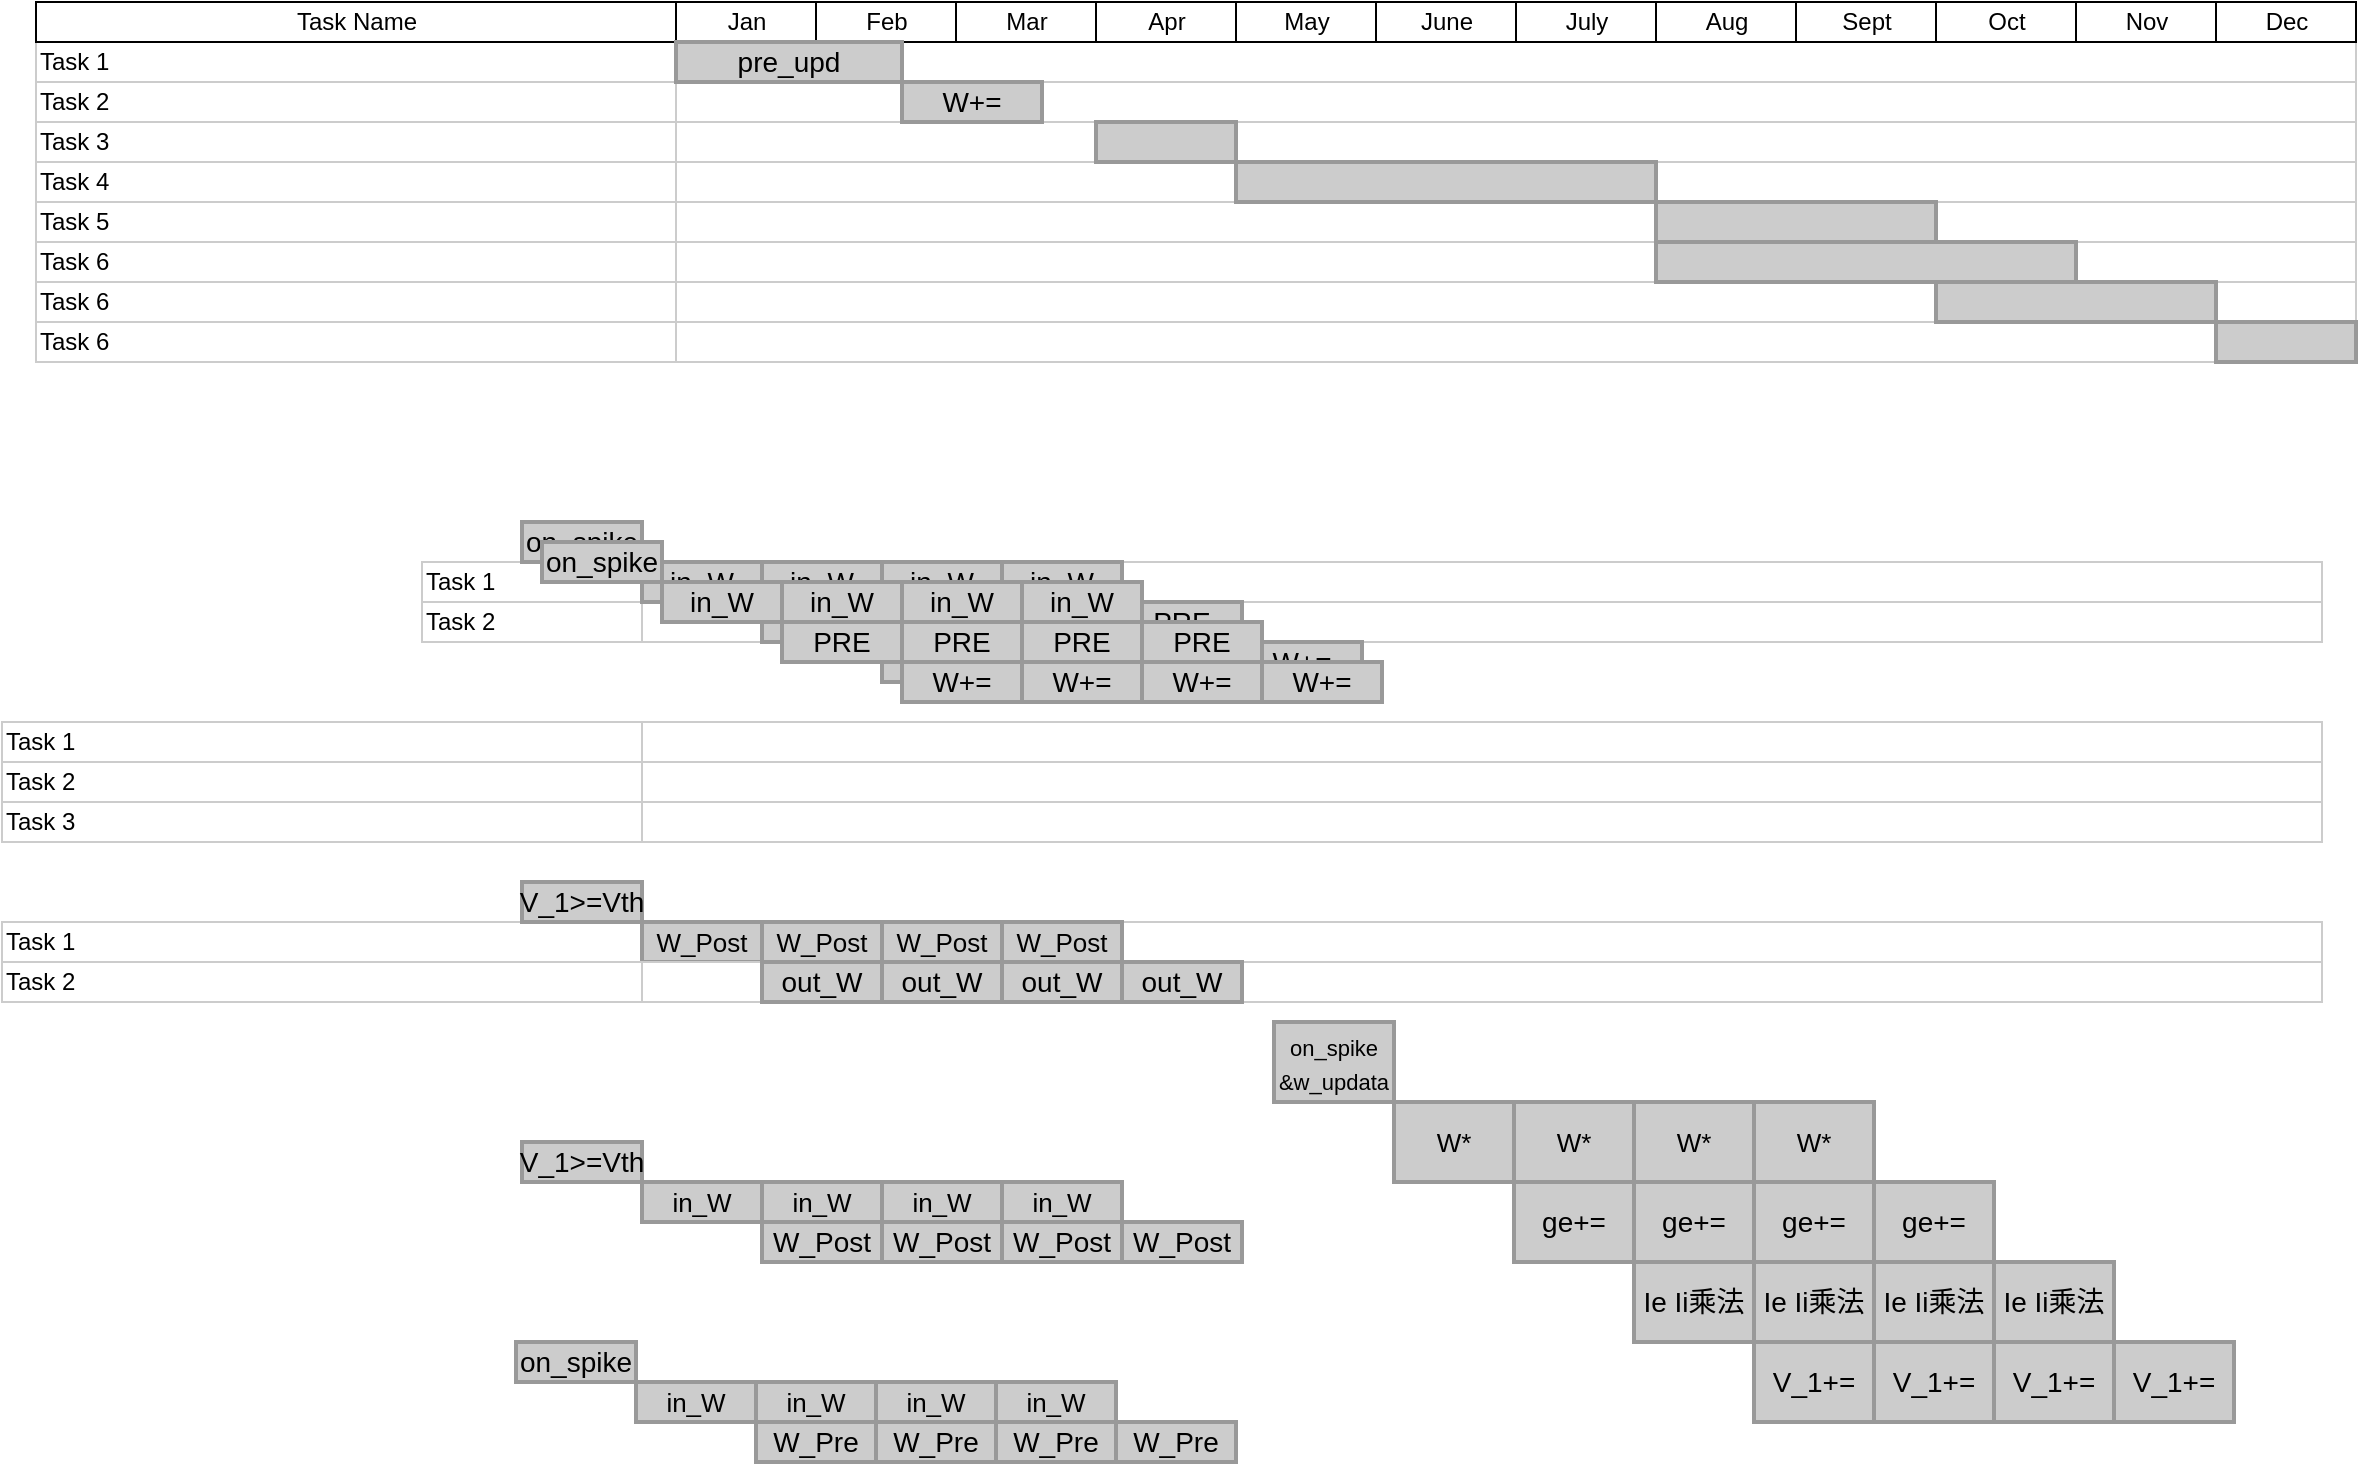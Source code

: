 <mxfile version="21.1.1" type="github">
  <diagram name="Page-1" id="fc2ac565-0d4e-3f0d-88b0-a54af1634ed7">
    <mxGraphModel dx="1017" dy="572" grid="1" gridSize="10" guides="1" tooltips="1" connect="0" arrows="1" fold="1" page="1" pageScale="1.5" pageWidth="1169" pageHeight="827" background="none" math="0" shadow="0">
      <root>
        <mxCell id="0" style=";html=1;" />
        <mxCell id="1" style=";html=1;" parent="0" />
        <mxCell id="75" value="Task 1" style="align=left;strokeColor=#CCCCCC;html=1;" parent="1" vertex="1">
          <mxGeometry x="297.0" y="150.0" width="320.0" height="20.0" as="geometry" />
        </mxCell>
        <mxCell id="80" value="Task 2" style="align=left;strokeColor=#CCCCCC;html=1;" parent="1" vertex="1">
          <mxGeometry x="297" y="170.0" width="320" height="20" as="geometry" />
        </mxCell>
        <mxCell id="85" value="Task 3" style="align=left;strokeColor=#CCCCCC;html=1;" parent="1" vertex="1">
          <mxGeometry x="297.0" y="190.0" width="320.0" height="20" as="geometry" />
        </mxCell>
        <mxCell id="90" value="Task 4" style="align=left;strokeColor=#CCCCCC;html=1;" parent="1" vertex="1">
          <mxGeometry x="297.0" y="210.0" width="320.0" height="20" as="geometry" />
        </mxCell>
        <mxCell id="95" value="Task 5" style="align=left;strokeColor=#CCCCCC;html=1;" parent="1" vertex="1">
          <mxGeometry x="297.0" y="230.0" width="320.0" height="20" as="geometry" />
        </mxCell>
        <mxCell id="100" value="Task 6" style="align=left;strokeColor=#CCCCCC;html=1;" parent="1" vertex="1">
          <mxGeometry x="297.0" y="250.0" width="320.0" height="20" as="geometry" />
        </mxCell>
        <mxCell id="2" value="Task Name" style="strokeWidth=1;fontStyle=0;html=1;" parent="1" vertex="1">
          <mxGeometry x="297" y="130" width="320" height="20" as="geometry" />
        </mxCell>
        <mxCell id="67c90442a009f359-289" value="Task 6" style="align=left;strokeColor=#CCCCCC;html=1;" parent="1" vertex="1">
          <mxGeometry x="297.0" y="270.0" width="320.0" height="20" as="geometry" />
        </mxCell>
        <mxCell id="67c90442a009f359-290" value="Task 6" style="align=left;strokeColor=#CCCCCC;html=1;" parent="1" vertex="1">
          <mxGeometry x="297.0" y="290.0" width="320.0" height="20" as="geometry" />
        </mxCell>
        <mxCell id="67c90442a009f359-291" value="" style="align=left;strokeColor=#CCCCCC;html=1;" parent="1" vertex="1">
          <mxGeometry x="617" y="150" width="840" height="20" as="geometry" />
        </mxCell>
        <mxCell id="4" value="Jan" style="strokeWidth=1;fontStyle=0;html=1;" parent="1" vertex="1">
          <mxGeometry x="617" y="130" width="70" height="20" as="geometry" />
        </mxCell>
        <mxCell id="67c90442a009f359-278" value="Feb" style="strokeWidth=1;fontStyle=0;html=1;" parent="1" vertex="1">
          <mxGeometry x="687" y="130" width="70" height="20" as="geometry" />
        </mxCell>
        <mxCell id="67c90442a009f359-279" value="Mar" style="strokeWidth=1;fontStyle=0;html=1;" parent="1" vertex="1">
          <mxGeometry x="757" y="130" width="70" height="20" as="geometry" />
        </mxCell>
        <mxCell id="67c90442a009f359-280" value="Apr" style="strokeWidth=1;fontStyle=0;html=1;" parent="1" vertex="1">
          <mxGeometry x="827" y="130" width="70" height="20" as="geometry" />
        </mxCell>
        <mxCell id="67c90442a009f359-281" value="May" style="strokeWidth=1;fontStyle=0;html=1;" parent="1" vertex="1">
          <mxGeometry x="897" y="130" width="70" height="20" as="geometry" />
        </mxCell>
        <mxCell id="67c90442a009f359-282" value="June" style="strokeWidth=1;fontStyle=0;html=1;" parent="1" vertex="1">
          <mxGeometry x="967" y="130" width="70" height="20" as="geometry" />
        </mxCell>
        <mxCell id="67c90442a009f359-283" value="July" style="strokeWidth=1;fontStyle=0;html=1;" parent="1" vertex="1">
          <mxGeometry x="1037" y="130" width="70" height="20" as="geometry" />
        </mxCell>
        <mxCell id="67c90442a009f359-284" value="Aug" style="strokeWidth=1;fontStyle=0;html=1;" parent="1" vertex="1">
          <mxGeometry x="1107" y="130" width="70" height="20" as="geometry" />
        </mxCell>
        <mxCell id="67c90442a009f359-285" value="Sept" style="strokeWidth=1;fontStyle=0;html=1;" parent="1" vertex="1">
          <mxGeometry x="1177" y="130" width="70" height="20" as="geometry" />
        </mxCell>
        <mxCell id="67c90442a009f359-286" value="Oct" style="strokeWidth=1;fontStyle=0;html=1;" parent="1" vertex="1">
          <mxGeometry x="1247" y="130" width="70" height="20" as="geometry" />
        </mxCell>
        <mxCell id="67c90442a009f359-287" value="Nov" style="strokeWidth=1;fontStyle=0;html=1;" parent="1" vertex="1">
          <mxGeometry x="1317" y="130" width="70" height="20" as="geometry" />
        </mxCell>
        <mxCell id="67c90442a009f359-288" value="Dec" style="strokeWidth=1;fontStyle=0;html=1;" parent="1" vertex="1">
          <mxGeometry x="1387" y="130" width="70" height="20" as="geometry" />
        </mxCell>
        <mxCell id="67c90442a009f359-292" value="" style="align=left;strokeColor=#CCCCCC;html=1;" parent="1" vertex="1">
          <mxGeometry x="617" y="170" width="840" height="20" as="geometry" />
        </mxCell>
        <mxCell id="67c90442a009f359-293" value="" style="align=left;strokeColor=#CCCCCC;html=1;" parent="1" vertex="1">
          <mxGeometry x="617" y="190" width="840" height="20" as="geometry" />
        </mxCell>
        <mxCell id="67c90442a009f359-294" value="" style="align=left;strokeColor=#CCCCCC;html=1;" parent="1" vertex="1">
          <mxGeometry x="617" y="210" width="840" height="20" as="geometry" />
        </mxCell>
        <mxCell id="67c90442a009f359-295" value="" style="align=left;strokeColor=#CCCCCC;html=1;" parent="1" vertex="1">
          <mxGeometry x="617" y="230" width="840" height="20" as="geometry" />
        </mxCell>
        <mxCell id="67c90442a009f359-296" value="" style="align=left;strokeColor=#CCCCCC;html=1;" parent="1" vertex="1">
          <mxGeometry x="617" y="250" width="840" height="20" as="geometry" />
        </mxCell>
        <mxCell id="67c90442a009f359-297" value="" style="align=left;strokeColor=#CCCCCC;html=1;" parent="1" vertex="1">
          <mxGeometry x="617" y="270" width="840" height="20" as="geometry" />
        </mxCell>
        <mxCell id="67c90442a009f359-298" value="" style="align=left;strokeColor=#CCCCCC;html=1;" parent="1" vertex="1">
          <mxGeometry x="617" y="290" width="840" height="20" as="geometry" />
        </mxCell>
        <mxCell id="67c90442a009f359-299" value="pre_upd" style="whiteSpace=wrap;html=1;strokeWidth=2;fillColor=#CCCCCC;gradientColor=none;fontSize=14;align=center;strokeColor=#999999;" parent="1" vertex="1">
          <mxGeometry x="617" y="150" width="113" height="20" as="geometry" />
        </mxCell>
        <mxCell id="67c90442a009f359-300" value="W+=" style="whiteSpace=wrap;html=1;strokeWidth=2;fillColor=#CCCCCC;gradientColor=none;fontSize=14;align=center;strokeColor=#999999;" parent="1" vertex="1">
          <mxGeometry x="730" y="170" width="70" height="20" as="geometry" />
        </mxCell>
        <mxCell id="67c90442a009f359-301" value="" style="whiteSpace=wrap;html=1;strokeWidth=2;fillColor=#CCCCCC;gradientColor=none;fontSize=14;align=center;strokeColor=#999999;" parent="1" vertex="1">
          <mxGeometry x="827" y="190" width="70" height="20" as="geometry" />
        </mxCell>
        <mxCell id="67c90442a009f359-302" value="" style="whiteSpace=wrap;html=1;strokeWidth=2;fillColor=#CCCCCC;gradientColor=none;fontSize=14;align=center;strokeColor=#999999;" parent="1" vertex="1">
          <mxGeometry x="897" y="210" width="210" height="20" as="geometry" />
        </mxCell>
        <mxCell id="67c90442a009f359-303" value="" style="whiteSpace=wrap;html=1;strokeWidth=2;fillColor=#CCCCCC;gradientColor=none;fontSize=14;align=center;strokeColor=#999999;" parent="1" vertex="1">
          <mxGeometry x="1107" y="230" width="140" height="20" as="geometry" />
        </mxCell>
        <mxCell id="67c90442a009f359-304" value="" style="whiteSpace=wrap;html=1;strokeWidth=2;fillColor=#CCCCCC;gradientColor=none;fontSize=14;align=center;strokeColor=#999999;" parent="1" vertex="1">
          <mxGeometry x="1107" y="250" width="210" height="20" as="geometry" />
        </mxCell>
        <mxCell id="67c90442a009f359-305" value="" style="whiteSpace=wrap;html=1;strokeWidth=2;fillColor=#CCCCCC;gradientColor=none;fontSize=14;align=center;strokeColor=#999999;" parent="1" vertex="1">
          <mxGeometry x="1247" y="270" width="140" height="20" as="geometry" />
        </mxCell>
        <mxCell id="67c90442a009f359-306" value="" style="whiteSpace=wrap;html=1;strokeWidth=2;fillColor=#CCCCCC;gradientColor=none;fontSize=14;align=center;strokeColor=#999999;" parent="1" vertex="1">
          <mxGeometry x="1387" y="290" width="70" height="20" as="geometry" />
        </mxCell>
        <mxCell id="31VXppEYrkeVyr3YHQmW-100" value="Task 1" style="align=left;strokeColor=#CCCCCC;html=1;" vertex="1" parent="1">
          <mxGeometry x="490" y="410" width="110" height="20" as="geometry" />
        </mxCell>
        <mxCell id="31VXppEYrkeVyr3YHQmW-101" value="Task 2" style="align=left;strokeColor=#CCCCCC;html=1;" vertex="1" parent="1">
          <mxGeometry x="490" y="430" width="110" height="20" as="geometry" />
        </mxCell>
        <mxCell id="31VXppEYrkeVyr3YHQmW-103" value="" style="align=left;strokeColor=#CCCCCC;html=1;" vertex="1" parent="1">
          <mxGeometry x="600" y="410" width="840" height="20" as="geometry" />
        </mxCell>
        <mxCell id="31VXppEYrkeVyr3YHQmW-116" value="" style="align=left;strokeColor=#CCCCCC;html=1;" vertex="1" parent="1">
          <mxGeometry x="600" y="430" width="840" height="20" as="geometry" />
        </mxCell>
        <mxCell id="31VXppEYrkeVyr3YHQmW-117" value="in_W" style="whiteSpace=wrap;html=1;strokeWidth=2;fillColor=#CCCCCC;gradientColor=none;fontSize=14;align=center;strokeColor=#999999;" vertex="1" parent="1">
          <mxGeometry x="600" y="410" width="60" height="20" as="geometry" />
        </mxCell>
        <mxCell id="31VXppEYrkeVyr3YHQmW-118" value="PRE" style="whiteSpace=wrap;html=1;strokeWidth=2;fillColor=#CCCCCC;gradientColor=none;fontSize=14;align=center;strokeColor=#999999;" vertex="1" parent="1">
          <mxGeometry x="660" y="430" width="60" height="20" as="geometry" />
        </mxCell>
        <mxCell id="31VXppEYrkeVyr3YHQmW-119" value="in_W" style="whiteSpace=wrap;html=1;strokeWidth=2;fillColor=#CCCCCC;gradientColor=none;fontSize=14;align=center;strokeColor=#999999;" vertex="1" parent="1">
          <mxGeometry x="660" y="410" width="60" height="20" as="geometry" />
        </mxCell>
        <mxCell id="31VXppEYrkeVyr3YHQmW-120" value="PRE" style="whiteSpace=wrap;html=1;strokeWidth=2;fillColor=#CCCCCC;gradientColor=none;fontSize=14;align=center;strokeColor=#999999;" vertex="1" parent="1">
          <mxGeometry x="720" y="430" width="60" height="20" as="geometry" />
        </mxCell>
        <mxCell id="31VXppEYrkeVyr3YHQmW-121" value="in_W" style="whiteSpace=wrap;html=1;strokeWidth=2;fillColor=#CCCCCC;gradientColor=none;fontSize=14;align=center;strokeColor=#999999;" vertex="1" parent="1">
          <mxGeometry x="720" y="410" width="60" height="20" as="geometry" />
        </mxCell>
        <mxCell id="31VXppEYrkeVyr3YHQmW-122" value="PRE" style="whiteSpace=wrap;html=1;strokeWidth=2;fillColor=#CCCCCC;gradientColor=none;fontSize=14;align=center;strokeColor=#999999;" vertex="1" parent="1">
          <mxGeometry x="780" y="430" width="60" height="20" as="geometry" />
        </mxCell>
        <mxCell id="31VXppEYrkeVyr3YHQmW-123" value="in_W" style="whiteSpace=wrap;html=1;strokeWidth=2;fillColor=#CCCCCC;gradientColor=none;fontSize=14;align=center;strokeColor=#999999;" vertex="1" parent="1">
          <mxGeometry x="780" y="410" width="60" height="20" as="geometry" />
        </mxCell>
        <mxCell id="31VXppEYrkeVyr3YHQmW-124" value="PRE" style="whiteSpace=wrap;html=1;strokeWidth=2;fillColor=#CCCCCC;gradientColor=none;fontSize=14;align=center;strokeColor=#999999;" vertex="1" parent="1">
          <mxGeometry x="840" y="430" width="60" height="20" as="geometry" />
        </mxCell>
        <mxCell id="31VXppEYrkeVyr3YHQmW-125" value="Task 1" style="align=left;strokeColor=#CCCCCC;html=1;" vertex="1" parent="1">
          <mxGeometry x="280.0" y="490.0" width="320.0" height="20.0" as="geometry" />
        </mxCell>
        <mxCell id="31VXppEYrkeVyr3YHQmW-126" value="Task 2" style="align=left;strokeColor=#CCCCCC;html=1;" vertex="1" parent="1">
          <mxGeometry x="280" y="510.0" width="320" height="20" as="geometry" />
        </mxCell>
        <mxCell id="31VXppEYrkeVyr3YHQmW-127" value="Task 3" style="align=left;strokeColor=#CCCCCC;html=1;" vertex="1" parent="1">
          <mxGeometry x="280.0" y="530.0" width="320.0" height="20" as="geometry" />
        </mxCell>
        <mxCell id="31VXppEYrkeVyr3YHQmW-128" value="" style="align=left;strokeColor=#CCCCCC;html=1;" vertex="1" parent="1">
          <mxGeometry x="600" y="490" width="840" height="20" as="geometry" />
        </mxCell>
        <mxCell id="31VXppEYrkeVyr3YHQmW-129" value="" style="align=left;strokeColor=#CCCCCC;html=1;" vertex="1" parent="1">
          <mxGeometry x="600" y="510" width="840" height="20" as="geometry" />
        </mxCell>
        <mxCell id="31VXppEYrkeVyr3YHQmW-130" value="" style="align=left;strokeColor=#CCCCCC;html=1;" vertex="1" parent="1">
          <mxGeometry x="600" y="530" width="840" height="20" as="geometry" />
        </mxCell>
        <mxCell id="31VXppEYrkeVyr3YHQmW-131" value="ge+=" style="whiteSpace=wrap;html=1;strokeWidth=2;fillColor=#CCCCCC;gradientColor=none;fontSize=14;align=center;strokeColor=#999999;" vertex="1" parent="1">
          <mxGeometry x="1036" y="720" width="60" height="40" as="geometry" />
        </mxCell>
        <mxCell id="31VXppEYrkeVyr3YHQmW-132" value="Ie Ii乘法" style="whiteSpace=wrap;html=1;strokeWidth=2;fillColor=#CCCCCC;gradientColor=none;fontSize=14;align=center;strokeColor=#999999;" vertex="1" parent="1">
          <mxGeometry x="1096" y="760" width="60" height="40" as="geometry" />
        </mxCell>
        <mxCell id="31VXppEYrkeVyr3YHQmW-133" value="V_1+=" style="whiteSpace=wrap;html=1;strokeWidth=2;fillColor=#CCCCCC;gradientColor=none;fontSize=14;align=center;strokeColor=#999999;" vertex="1" parent="1">
          <mxGeometry x="1156" y="800" width="60" height="40" as="geometry" />
        </mxCell>
        <mxCell id="31VXppEYrkeVyr3YHQmW-134" value="ge+=" style="whiteSpace=wrap;html=1;strokeWidth=2;fillColor=#CCCCCC;gradientColor=none;fontSize=14;align=center;strokeColor=#999999;" vertex="1" parent="1">
          <mxGeometry x="1096" y="720" width="60" height="40" as="geometry" />
        </mxCell>
        <mxCell id="31VXppEYrkeVyr3YHQmW-135" value="Ie Ii乘法" style="whiteSpace=wrap;html=1;strokeWidth=2;fillColor=#CCCCCC;gradientColor=none;fontSize=14;align=center;strokeColor=#999999;" vertex="1" parent="1">
          <mxGeometry x="1156" y="760" width="60" height="40" as="geometry" />
        </mxCell>
        <mxCell id="31VXppEYrkeVyr3YHQmW-136" value="V_1+=" style="whiteSpace=wrap;html=1;strokeWidth=2;fillColor=#CCCCCC;gradientColor=none;fontSize=14;align=center;strokeColor=#999999;" vertex="1" parent="1">
          <mxGeometry x="1216" y="800" width="60" height="40" as="geometry" />
        </mxCell>
        <mxCell id="31VXppEYrkeVyr3YHQmW-137" value="ge+=" style="whiteSpace=wrap;html=1;strokeWidth=2;fillColor=#CCCCCC;gradientColor=none;fontSize=14;align=center;strokeColor=#999999;" vertex="1" parent="1">
          <mxGeometry x="1156" y="720" width="60" height="40" as="geometry" />
        </mxCell>
        <mxCell id="31VXppEYrkeVyr3YHQmW-138" value="Ie Ii乘法" style="whiteSpace=wrap;html=1;strokeWidth=2;fillColor=#CCCCCC;gradientColor=none;fontSize=14;align=center;strokeColor=#999999;" vertex="1" parent="1">
          <mxGeometry x="1216" y="760" width="60" height="40" as="geometry" />
        </mxCell>
        <mxCell id="31VXppEYrkeVyr3YHQmW-139" value="V_1+=" style="whiteSpace=wrap;html=1;strokeWidth=2;fillColor=#CCCCCC;gradientColor=none;fontSize=14;align=center;strokeColor=#999999;" vertex="1" parent="1">
          <mxGeometry x="1276" y="800" width="60" height="40" as="geometry" />
        </mxCell>
        <mxCell id="31VXppEYrkeVyr3YHQmW-140" value="ge+=" style="whiteSpace=wrap;html=1;strokeWidth=2;fillColor=#CCCCCC;gradientColor=none;fontSize=14;align=center;strokeColor=#999999;" vertex="1" parent="1">
          <mxGeometry x="1216" y="720" width="60" height="40" as="geometry" />
        </mxCell>
        <mxCell id="31VXppEYrkeVyr3YHQmW-141" value="Ie Ii乘法" style="whiteSpace=wrap;html=1;strokeWidth=2;fillColor=#CCCCCC;gradientColor=none;fontSize=14;align=center;strokeColor=#999999;" vertex="1" parent="1">
          <mxGeometry x="1276" y="760" width="60" height="40" as="geometry" />
        </mxCell>
        <mxCell id="31VXppEYrkeVyr3YHQmW-142" value="V_1+=" style="whiteSpace=wrap;html=1;strokeWidth=2;fillColor=#CCCCCC;gradientColor=none;fontSize=14;align=center;strokeColor=#999999;" vertex="1" parent="1">
          <mxGeometry x="1336" y="800" width="60" height="40" as="geometry" />
        </mxCell>
        <mxCell id="31VXppEYrkeVyr3YHQmW-143" value="Task 1" style="align=left;strokeColor=#CCCCCC;html=1;" vertex="1" parent="1">
          <mxGeometry x="280.0" y="590.0" width="320.0" height="20.0" as="geometry" />
        </mxCell>
        <mxCell id="31VXppEYrkeVyr3YHQmW-144" value="" style="align=left;strokeColor=#CCCCCC;html=1;" vertex="1" parent="1">
          <mxGeometry x="600" y="590" width="840" height="20" as="geometry" />
        </mxCell>
        <mxCell id="31VXppEYrkeVyr3YHQmW-145" value="W_Post" style="whiteSpace=wrap;html=1;strokeWidth=2;fillColor=#CCCCCC;gradientColor=none;fontSize=13;align=center;strokeColor=#999999;" vertex="1" parent="1">
          <mxGeometry x="600" y="590" width="60" height="20" as="geometry" />
        </mxCell>
        <mxCell id="31VXppEYrkeVyr3YHQmW-146" value="W_Post" style="whiteSpace=wrap;html=1;strokeWidth=2;fillColor=#CCCCCC;gradientColor=none;fontSize=13;align=center;strokeColor=#999999;" vertex="1" parent="1">
          <mxGeometry x="660" y="590" width="60" height="20" as="geometry" />
        </mxCell>
        <mxCell id="31VXppEYrkeVyr3YHQmW-147" value="W_Post" style="whiteSpace=wrap;html=1;strokeWidth=2;fillColor=#CCCCCC;gradientColor=none;fontSize=13;align=center;strokeColor=#999999;" vertex="1" parent="1">
          <mxGeometry x="720" y="590" width="60" height="20" as="geometry" />
        </mxCell>
        <mxCell id="31VXppEYrkeVyr3YHQmW-148" value="W_Post" style="whiteSpace=wrap;html=1;strokeWidth=2;fillColor=#CCCCCC;gradientColor=none;fontSize=13;align=center;strokeColor=#999999;" vertex="1" parent="1">
          <mxGeometry x="780" y="590" width="60" height="20" as="geometry" />
        </mxCell>
        <mxCell id="31VXppEYrkeVyr3YHQmW-151" value="Task 2" style="align=left;strokeColor=#CCCCCC;html=1;" vertex="1" parent="1">
          <mxGeometry x="280" y="610.0" width="320" height="20" as="geometry" />
        </mxCell>
        <mxCell id="31VXppEYrkeVyr3YHQmW-152" value="" style="align=left;strokeColor=#CCCCCC;html=1;" vertex="1" parent="1">
          <mxGeometry x="600" y="610" width="840" height="20" as="geometry" />
        </mxCell>
        <mxCell id="31VXppEYrkeVyr3YHQmW-153" value="out_W" style="whiteSpace=wrap;html=1;strokeWidth=2;fillColor=#CCCCCC;gradientColor=none;fontSize=14;align=center;strokeColor=#999999;" vertex="1" parent="1">
          <mxGeometry x="660" y="610" width="60" height="20" as="geometry" />
        </mxCell>
        <mxCell id="31VXppEYrkeVyr3YHQmW-154" value="out_W" style="whiteSpace=wrap;html=1;strokeWidth=2;fillColor=#CCCCCC;gradientColor=none;fontSize=14;align=center;strokeColor=#999999;" vertex="1" parent="1">
          <mxGeometry x="720" y="610" width="60" height="20" as="geometry" />
        </mxCell>
        <mxCell id="31VXppEYrkeVyr3YHQmW-155" value="out_W" style="whiteSpace=wrap;html=1;strokeWidth=2;fillColor=#CCCCCC;gradientColor=none;fontSize=14;align=center;strokeColor=#999999;" vertex="1" parent="1">
          <mxGeometry x="780" y="610" width="60" height="20" as="geometry" />
        </mxCell>
        <mxCell id="31VXppEYrkeVyr3YHQmW-156" value="out_W" style="whiteSpace=wrap;html=1;strokeWidth=2;fillColor=#CCCCCC;gradientColor=none;fontSize=14;align=center;strokeColor=#999999;" vertex="1" parent="1">
          <mxGeometry x="840" y="610" width="60" height="20" as="geometry" />
        </mxCell>
        <mxCell id="31VXppEYrkeVyr3YHQmW-158" value="on_spike" style="whiteSpace=wrap;html=1;strokeWidth=2;fillColor=#CCCCCC;gradientColor=none;fontSize=14;align=center;strokeColor=#999999;" vertex="1" parent="1">
          <mxGeometry x="540" y="390" width="60" height="20" as="geometry" />
        </mxCell>
        <mxCell id="31VXppEYrkeVyr3YHQmW-160" value="V_1&amp;gt;=Vth" style="whiteSpace=wrap;html=1;strokeWidth=2;fillColor=#CCCCCC;gradientColor=none;fontSize=14;align=center;strokeColor=#999999;" vertex="1" parent="1">
          <mxGeometry x="540" y="570" width="60" height="20" as="geometry" />
        </mxCell>
        <mxCell id="31VXppEYrkeVyr3YHQmW-165" value="in_W" style="whiteSpace=wrap;html=1;strokeWidth=2;fillColor=#CCCCCC;gradientColor=none;fontSize=13;align=center;strokeColor=#999999;" vertex="1" parent="1">
          <mxGeometry x="600" y="720" width="60" height="20" as="geometry" />
        </mxCell>
        <mxCell id="31VXppEYrkeVyr3YHQmW-166" value="in_W" style="whiteSpace=wrap;html=1;strokeWidth=2;fillColor=#CCCCCC;gradientColor=none;fontSize=13;align=center;strokeColor=#999999;" vertex="1" parent="1">
          <mxGeometry x="660" y="720" width="60" height="20" as="geometry" />
        </mxCell>
        <mxCell id="31VXppEYrkeVyr3YHQmW-167" value="in_W" style="whiteSpace=wrap;html=1;strokeWidth=2;fillColor=#CCCCCC;gradientColor=none;fontSize=13;align=center;strokeColor=#999999;" vertex="1" parent="1">
          <mxGeometry x="720" y="720" width="60" height="20" as="geometry" />
        </mxCell>
        <mxCell id="31VXppEYrkeVyr3YHQmW-168" value="in_W" style="whiteSpace=wrap;html=1;strokeWidth=2;fillColor=#CCCCCC;gradientColor=none;fontSize=13;align=center;strokeColor=#999999;" vertex="1" parent="1">
          <mxGeometry x="780" y="720" width="60" height="20" as="geometry" />
        </mxCell>
        <mxCell id="31VXppEYrkeVyr3YHQmW-169" value="V_1&amp;gt;=Vth" style="whiteSpace=wrap;html=1;strokeWidth=2;fillColor=#CCCCCC;gradientColor=none;fontSize=14;align=center;strokeColor=#999999;" vertex="1" parent="1">
          <mxGeometry x="540" y="700" width="60" height="20" as="geometry" />
        </mxCell>
        <mxCell id="31VXppEYrkeVyr3YHQmW-170" value="W+=" style="whiteSpace=wrap;html=1;strokeWidth=2;fillColor=#CCCCCC;gradientColor=none;fontSize=14;align=center;strokeColor=#999999;" vertex="1" parent="1">
          <mxGeometry x="720" y="450" width="60" height="20" as="geometry" />
        </mxCell>
        <mxCell id="31VXppEYrkeVyr3YHQmW-171" value="W+=" style="whiteSpace=wrap;html=1;strokeWidth=2;fillColor=#CCCCCC;gradientColor=none;fontSize=14;align=center;strokeColor=#999999;" vertex="1" parent="1">
          <mxGeometry x="780" y="450" width="60" height="20" as="geometry" />
        </mxCell>
        <mxCell id="31VXppEYrkeVyr3YHQmW-172" value="W+=" style="whiteSpace=wrap;html=1;strokeWidth=2;fillColor=#CCCCCC;gradientColor=none;fontSize=14;align=center;strokeColor=#999999;" vertex="1" parent="1">
          <mxGeometry x="840" y="450" width="60" height="20" as="geometry" />
        </mxCell>
        <mxCell id="31VXppEYrkeVyr3YHQmW-173" value="W+=" style="whiteSpace=wrap;html=1;strokeWidth=2;fillColor=#CCCCCC;gradientColor=none;fontSize=14;align=center;strokeColor=#999999;" vertex="1" parent="1">
          <mxGeometry x="900" y="450" width="60" height="20" as="geometry" />
        </mxCell>
        <mxCell id="31VXppEYrkeVyr3YHQmW-174" value="W_Post" style="whiteSpace=wrap;html=1;strokeWidth=2;fillColor=#CCCCCC;gradientColor=none;fontSize=14;align=center;strokeColor=#999999;" vertex="1" parent="1">
          <mxGeometry x="660" y="740" width="60" height="20" as="geometry" />
        </mxCell>
        <mxCell id="31VXppEYrkeVyr3YHQmW-175" value="W_Post" style="whiteSpace=wrap;html=1;strokeWidth=2;fillColor=#CCCCCC;gradientColor=none;fontSize=14;align=center;strokeColor=#999999;" vertex="1" parent="1">
          <mxGeometry x="720" y="740" width="60" height="20" as="geometry" />
        </mxCell>
        <mxCell id="31VXppEYrkeVyr3YHQmW-176" value="W_Post" style="whiteSpace=wrap;html=1;strokeWidth=2;fillColor=#CCCCCC;gradientColor=none;fontSize=14;align=center;strokeColor=#999999;" vertex="1" parent="1">
          <mxGeometry x="780" y="740" width="60" height="20" as="geometry" />
        </mxCell>
        <mxCell id="31VXppEYrkeVyr3YHQmW-177" value="W_Post" style="whiteSpace=wrap;html=1;strokeWidth=2;fillColor=#CCCCCC;gradientColor=none;fontSize=14;align=center;strokeColor=#999999;" vertex="1" parent="1">
          <mxGeometry x="840" y="740" width="60" height="20" as="geometry" />
        </mxCell>
        <mxCell id="31VXppEYrkeVyr3YHQmW-182" value="in_W" style="whiteSpace=wrap;html=1;strokeWidth=2;fillColor=#CCCCCC;gradientColor=none;fontSize=14;align=center;strokeColor=#999999;" vertex="1" parent="1">
          <mxGeometry x="610" y="420" width="60" height="20" as="geometry" />
        </mxCell>
        <mxCell id="31VXppEYrkeVyr3YHQmW-183" value="PRE" style="whiteSpace=wrap;html=1;strokeWidth=2;fillColor=#CCCCCC;gradientColor=none;fontSize=14;align=center;strokeColor=#999999;" vertex="1" parent="1">
          <mxGeometry x="670" y="440" width="60" height="20" as="geometry" />
        </mxCell>
        <mxCell id="31VXppEYrkeVyr3YHQmW-184" value="in_W" style="whiteSpace=wrap;html=1;strokeWidth=2;fillColor=#CCCCCC;gradientColor=none;fontSize=14;align=center;strokeColor=#999999;" vertex="1" parent="1">
          <mxGeometry x="670" y="420" width="60" height="20" as="geometry" />
        </mxCell>
        <mxCell id="31VXppEYrkeVyr3YHQmW-185" value="PRE" style="whiteSpace=wrap;html=1;strokeWidth=2;fillColor=#CCCCCC;gradientColor=none;fontSize=14;align=center;strokeColor=#999999;" vertex="1" parent="1">
          <mxGeometry x="730" y="440" width="60" height="20" as="geometry" />
        </mxCell>
        <mxCell id="31VXppEYrkeVyr3YHQmW-186" value="in_W" style="whiteSpace=wrap;html=1;strokeWidth=2;fillColor=#CCCCCC;gradientColor=none;fontSize=14;align=center;strokeColor=#999999;" vertex="1" parent="1">
          <mxGeometry x="730" y="420" width="60" height="20" as="geometry" />
        </mxCell>
        <mxCell id="31VXppEYrkeVyr3YHQmW-187" value="PRE" style="whiteSpace=wrap;html=1;strokeWidth=2;fillColor=#CCCCCC;gradientColor=none;fontSize=14;align=center;strokeColor=#999999;" vertex="1" parent="1">
          <mxGeometry x="790" y="440" width="60" height="20" as="geometry" />
        </mxCell>
        <mxCell id="31VXppEYrkeVyr3YHQmW-188" value="in_W" style="whiteSpace=wrap;html=1;strokeWidth=2;fillColor=#CCCCCC;gradientColor=none;fontSize=14;align=center;strokeColor=#999999;" vertex="1" parent="1">
          <mxGeometry x="790" y="420" width="60" height="20" as="geometry" />
        </mxCell>
        <mxCell id="31VXppEYrkeVyr3YHQmW-189" value="PRE" style="whiteSpace=wrap;html=1;strokeWidth=2;fillColor=#CCCCCC;gradientColor=none;fontSize=14;align=center;strokeColor=#999999;" vertex="1" parent="1">
          <mxGeometry x="850" y="440" width="60" height="20" as="geometry" />
        </mxCell>
        <mxCell id="31VXppEYrkeVyr3YHQmW-190" value="on_spike" style="whiteSpace=wrap;html=1;strokeWidth=2;fillColor=#CCCCCC;gradientColor=none;fontSize=14;align=center;strokeColor=#999999;" vertex="1" parent="1">
          <mxGeometry x="550" y="400" width="60" height="20" as="geometry" />
        </mxCell>
        <mxCell id="31VXppEYrkeVyr3YHQmW-191" value="W+=" style="whiteSpace=wrap;html=1;strokeWidth=2;fillColor=#CCCCCC;gradientColor=none;fontSize=14;align=center;strokeColor=#999999;" vertex="1" parent="1">
          <mxGeometry x="730" y="460" width="60" height="20" as="geometry" />
        </mxCell>
        <mxCell id="31VXppEYrkeVyr3YHQmW-192" value="W+=" style="whiteSpace=wrap;html=1;strokeWidth=2;fillColor=#CCCCCC;gradientColor=none;fontSize=14;align=center;strokeColor=#999999;" vertex="1" parent="1">
          <mxGeometry x="790" y="460" width="60" height="20" as="geometry" />
        </mxCell>
        <mxCell id="31VXppEYrkeVyr3YHQmW-193" value="W+=" style="whiteSpace=wrap;html=1;strokeWidth=2;fillColor=#CCCCCC;gradientColor=none;fontSize=14;align=center;strokeColor=#999999;" vertex="1" parent="1">
          <mxGeometry x="850" y="460" width="60" height="20" as="geometry" />
        </mxCell>
        <mxCell id="31VXppEYrkeVyr3YHQmW-194" value="W+=" style="whiteSpace=wrap;html=1;strokeWidth=2;fillColor=#CCCCCC;gradientColor=none;fontSize=14;align=center;strokeColor=#999999;" vertex="1" parent="1">
          <mxGeometry x="910" y="460" width="60" height="20" as="geometry" />
        </mxCell>
        <mxCell id="31VXppEYrkeVyr3YHQmW-195" value="in_W" style="whiteSpace=wrap;html=1;strokeWidth=2;fillColor=#CCCCCC;gradientColor=none;fontSize=13;align=center;strokeColor=#999999;" vertex="1" parent="1">
          <mxGeometry x="597" y="820" width="60" height="20" as="geometry" />
        </mxCell>
        <mxCell id="31VXppEYrkeVyr3YHQmW-196" value="in_W" style="whiteSpace=wrap;html=1;strokeWidth=2;fillColor=#CCCCCC;gradientColor=none;fontSize=13;align=center;strokeColor=#999999;" vertex="1" parent="1">
          <mxGeometry x="657" y="820" width="60" height="20" as="geometry" />
        </mxCell>
        <mxCell id="31VXppEYrkeVyr3YHQmW-197" value="in_W" style="whiteSpace=wrap;html=1;strokeWidth=2;fillColor=#CCCCCC;gradientColor=none;fontSize=13;align=center;strokeColor=#999999;" vertex="1" parent="1">
          <mxGeometry x="717" y="820" width="60" height="20" as="geometry" />
        </mxCell>
        <mxCell id="31VXppEYrkeVyr3YHQmW-198" value="in_W" style="whiteSpace=wrap;html=1;strokeWidth=2;fillColor=#CCCCCC;gradientColor=none;fontSize=13;align=center;strokeColor=#999999;" vertex="1" parent="1">
          <mxGeometry x="777" y="820" width="60" height="20" as="geometry" />
        </mxCell>
        <mxCell id="31VXppEYrkeVyr3YHQmW-199" value="on_spike" style="whiteSpace=wrap;html=1;strokeWidth=2;fillColor=#CCCCCC;gradientColor=none;fontSize=14;align=center;strokeColor=#999999;" vertex="1" parent="1">
          <mxGeometry x="537" y="800" width="60" height="20" as="geometry" />
        </mxCell>
        <mxCell id="31VXppEYrkeVyr3YHQmW-200" value="W_Pre" style="whiteSpace=wrap;html=1;strokeWidth=2;fillColor=#CCCCCC;gradientColor=none;fontSize=14;align=center;strokeColor=#999999;" vertex="1" parent="1">
          <mxGeometry x="657" y="840" width="60" height="20" as="geometry" />
        </mxCell>
        <mxCell id="31VXppEYrkeVyr3YHQmW-201" value="W_Pre" style="whiteSpace=wrap;html=1;strokeWidth=2;fillColor=#CCCCCC;gradientColor=none;fontSize=14;align=center;strokeColor=#999999;" vertex="1" parent="1">
          <mxGeometry x="717" y="840" width="60" height="20" as="geometry" />
        </mxCell>
        <mxCell id="31VXppEYrkeVyr3YHQmW-202" value="W_Pre" style="whiteSpace=wrap;html=1;strokeWidth=2;fillColor=#CCCCCC;gradientColor=none;fontSize=14;align=center;strokeColor=#999999;" vertex="1" parent="1">
          <mxGeometry x="777" y="840" width="60" height="20" as="geometry" />
        </mxCell>
        <mxCell id="31VXppEYrkeVyr3YHQmW-203" value="W_Pre" style="whiteSpace=wrap;html=1;strokeWidth=2;fillColor=#CCCCCC;gradientColor=none;fontSize=14;align=center;strokeColor=#999999;" vertex="1" parent="1">
          <mxGeometry x="837" y="840" width="60" height="20" as="geometry" />
        </mxCell>
        <mxCell id="31VXppEYrkeVyr3YHQmW-204" value="W*" style="whiteSpace=wrap;html=1;strokeWidth=2;fillColor=#CCCCCC;gradientColor=none;fontSize=13;align=center;strokeColor=#999999;" vertex="1" parent="1">
          <mxGeometry x="976" y="680" width="60" height="40" as="geometry" />
        </mxCell>
        <mxCell id="31VXppEYrkeVyr3YHQmW-205" value="W*" style="whiteSpace=wrap;html=1;strokeWidth=2;fillColor=#CCCCCC;gradientColor=none;fontSize=13;align=center;strokeColor=#999999;" vertex="1" parent="1">
          <mxGeometry x="1036" y="680" width="60" height="40" as="geometry" />
        </mxCell>
        <mxCell id="31VXppEYrkeVyr3YHQmW-206" value="W*" style="whiteSpace=wrap;html=1;strokeWidth=2;fillColor=#CCCCCC;gradientColor=none;fontSize=13;align=center;strokeColor=#999999;" vertex="1" parent="1">
          <mxGeometry x="1096" y="680" width="60" height="40" as="geometry" />
        </mxCell>
        <mxCell id="31VXppEYrkeVyr3YHQmW-207" value="W*" style="whiteSpace=wrap;html=1;strokeWidth=2;fillColor=#CCCCCC;gradientColor=none;fontSize=13;align=center;strokeColor=#999999;" vertex="1" parent="1">
          <mxGeometry x="1156" y="680" width="60" height="40" as="geometry" />
        </mxCell>
        <mxCell id="31VXppEYrkeVyr3YHQmW-208" value="&lt;font style=&quot;font-size: 11px;&quot;&gt;on_spike &amp;amp;w_updata&lt;/font&gt;" style="whiteSpace=wrap;html=1;strokeWidth=2;fillColor=#CCCCCC;gradientColor=none;fontSize=14;align=center;strokeColor=#999999;" vertex="1" parent="1">
          <mxGeometry x="916" y="640" width="60" height="40" as="geometry" />
        </mxCell>
      </root>
    </mxGraphModel>
  </diagram>
</mxfile>
